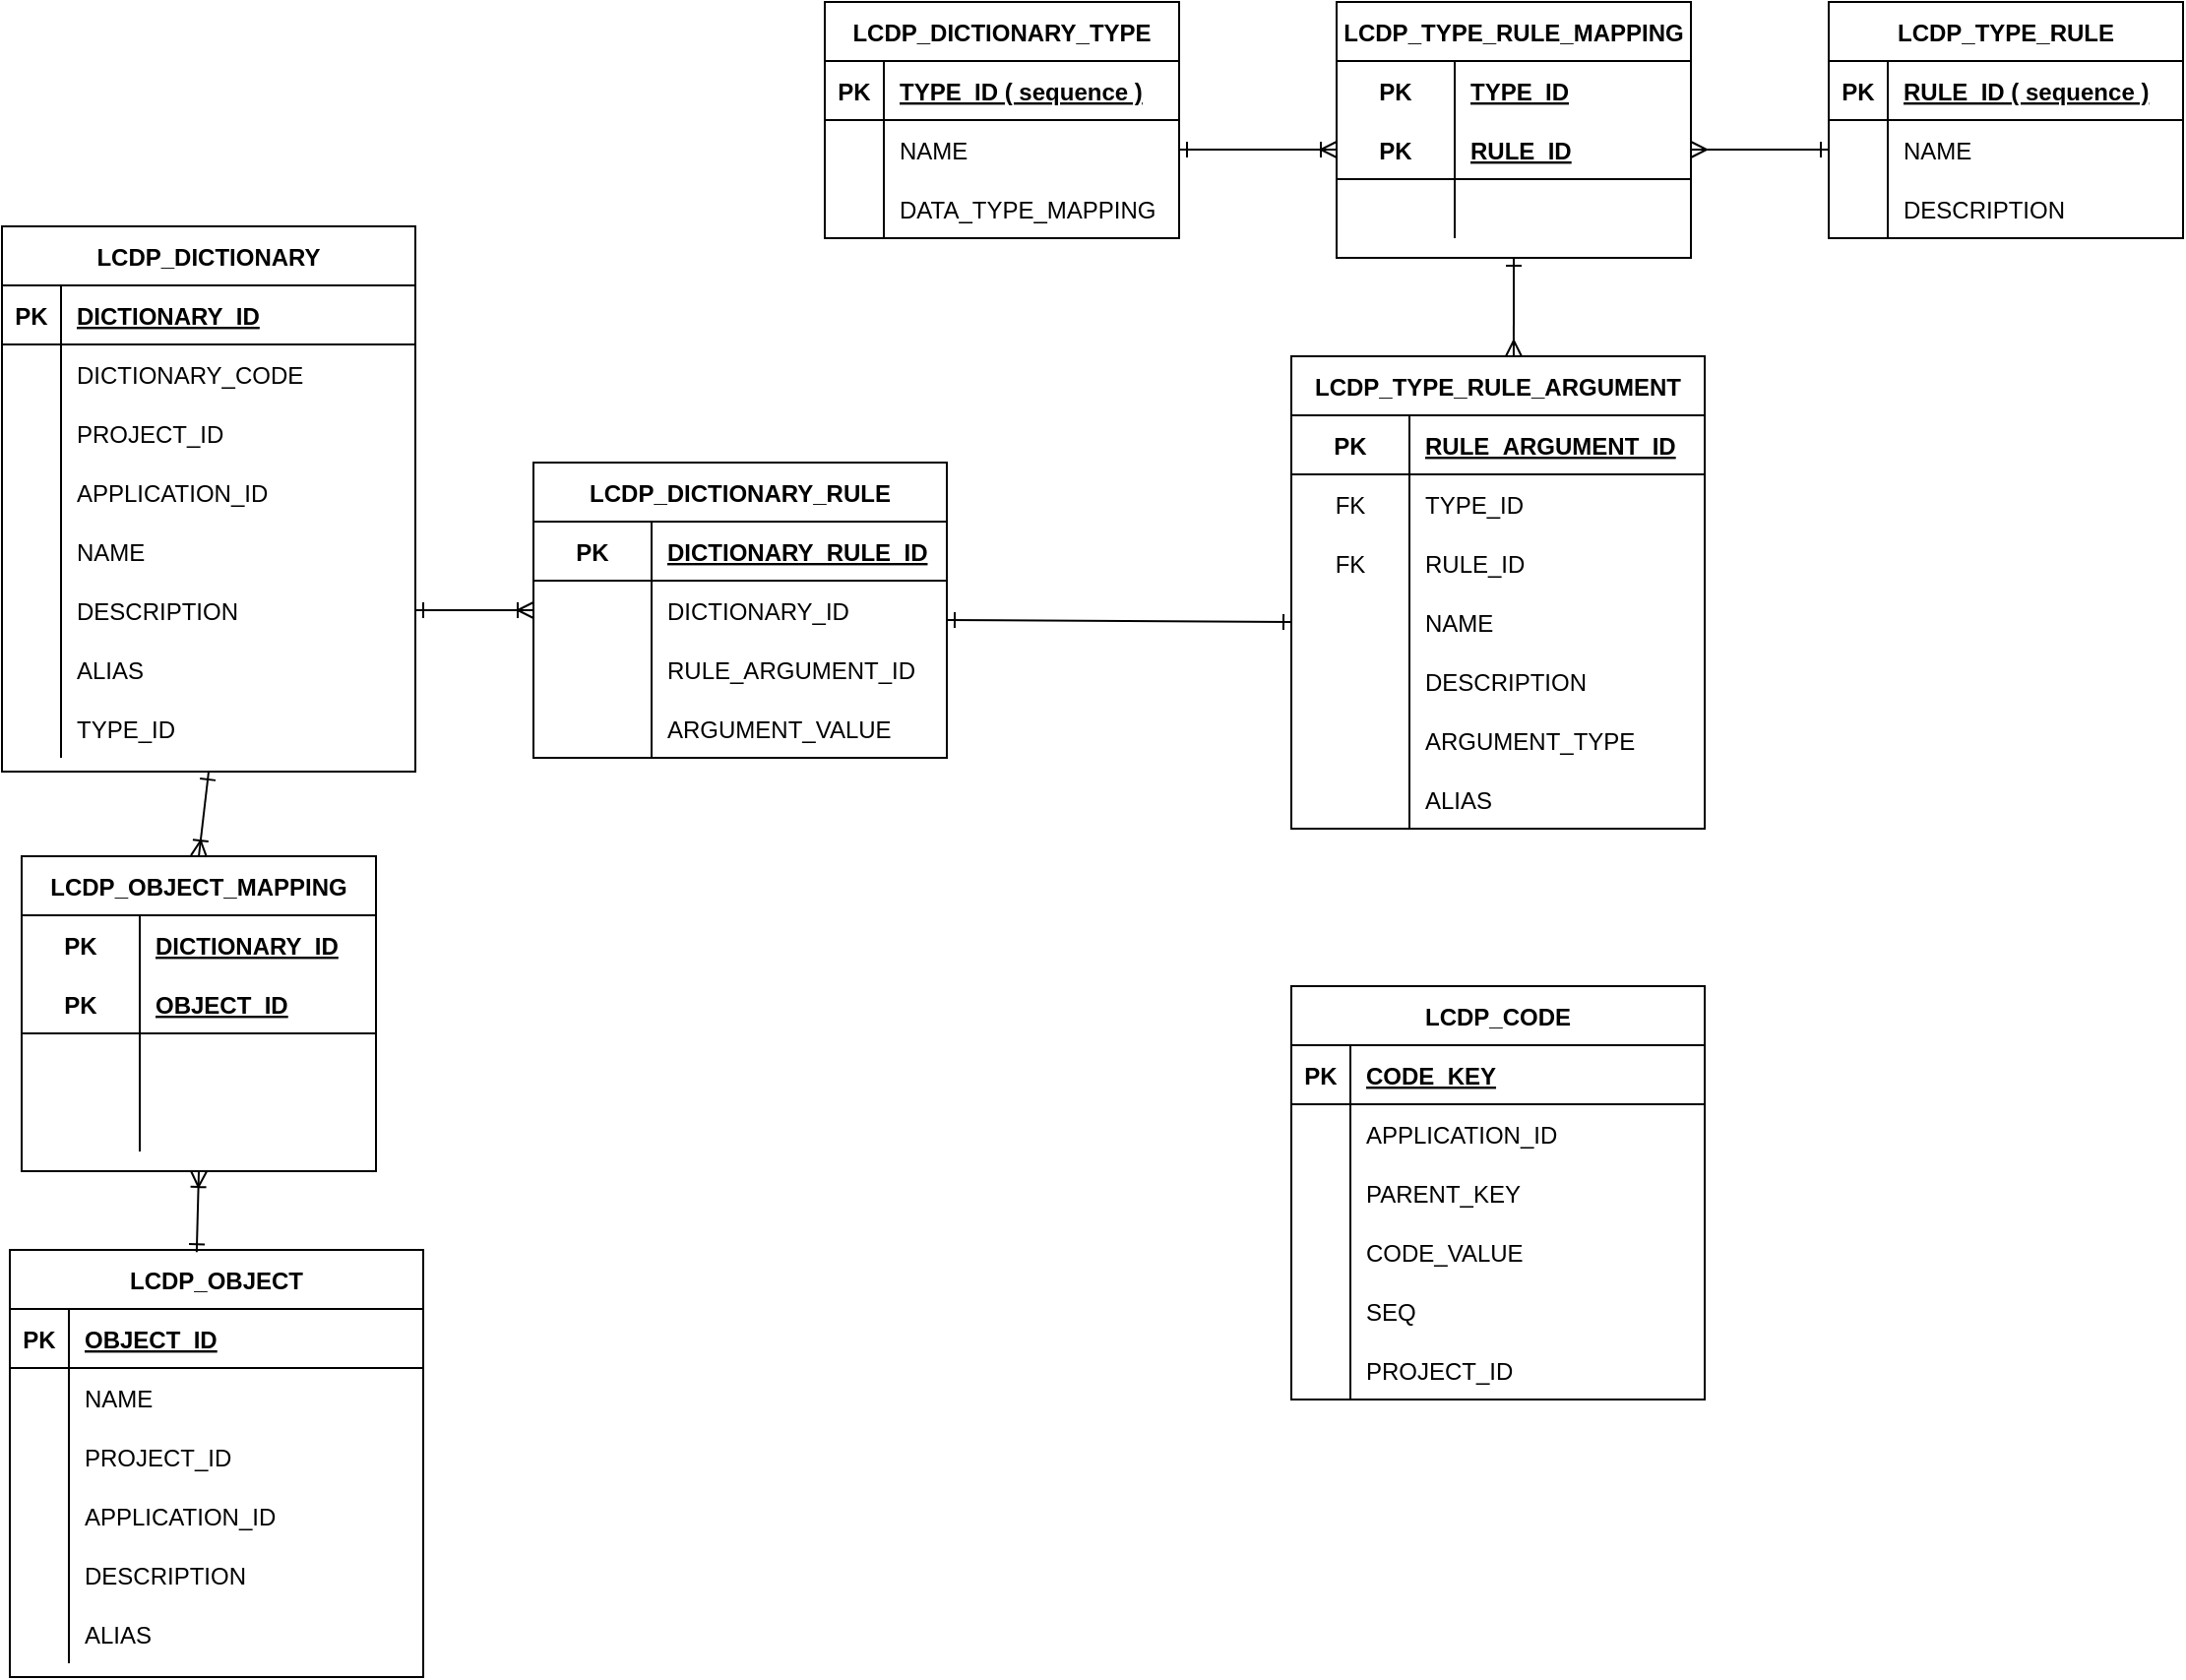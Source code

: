 <mxfile version="14.9.7" type="github"><diagram id="h5ALw1hFvXKzZzPwwueA" name="Page-1"><mxGraphModel dx="2089" dy="964" grid="1" gridSize="10" guides="1" tooltips="1" connect="1" arrows="1" fold="1" page="1" pageScale="1" pageWidth="2339" pageHeight="3300" math="0" shadow="0"><root><mxCell id="0"/><mxCell id="1" parent="0"/><mxCell id="rzHLiQOxdyGEihA7K8k0-1" value="LCDP_DICTIONARY" style="shape=table;startSize=30;container=1;collapsible=1;childLayout=tableLayout;fixedRows=1;rowLines=0;fontStyle=1;align=center;resizeLast=1;" vertex="1" parent="1"><mxGeometry x="110" y="210" width="210" height="277" as="geometry"/></mxCell><mxCell id="rzHLiQOxdyGEihA7K8k0-2" value="" style="shape=partialRectangle;collapsible=0;dropTarget=0;pointerEvents=0;fillColor=none;points=[[0,0.5],[1,0.5]];portConstraint=eastwest;top=0;left=0;right=0;bottom=1;" vertex="1" parent="rzHLiQOxdyGEihA7K8k0-1"><mxGeometry y="30" width="210" height="30" as="geometry"/></mxCell><mxCell id="rzHLiQOxdyGEihA7K8k0-3" value="PK" style="shape=partialRectangle;overflow=hidden;connectable=0;fillColor=none;top=0;left=0;bottom=0;right=0;fontStyle=1;" vertex="1" parent="rzHLiQOxdyGEihA7K8k0-2"><mxGeometry width="30" height="30" as="geometry"/></mxCell><mxCell id="rzHLiQOxdyGEihA7K8k0-4" value="DICTIONARY_ID" style="shape=partialRectangle;overflow=hidden;connectable=0;fillColor=none;top=0;left=0;bottom=0;right=0;align=left;spacingLeft=6;fontStyle=5;" vertex="1" parent="rzHLiQOxdyGEihA7K8k0-2"><mxGeometry x="30" width="180" height="30" as="geometry"/></mxCell><mxCell id="rzHLiQOxdyGEihA7K8k0-5" value="" style="shape=partialRectangle;collapsible=0;dropTarget=0;pointerEvents=0;fillColor=none;points=[[0,0.5],[1,0.5]];portConstraint=eastwest;top=0;left=0;right=0;bottom=0;" vertex="1" parent="rzHLiQOxdyGEihA7K8k0-1"><mxGeometry y="60" width="210" height="30" as="geometry"/></mxCell><mxCell id="rzHLiQOxdyGEihA7K8k0-6" value="" style="shape=partialRectangle;overflow=hidden;connectable=0;fillColor=none;top=0;left=0;bottom=0;right=0;" vertex="1" parent="rzHLiQOxdyGEihA7K8k0-5"><mxGeometry width="30" height="30" as="geometry"/></mxCell><mxCell id="rzHLiQOxdyGEihA7K8k0-7" value="DICTIONARY_CODE" style="shape=partialRectangle;overflow=hidden;connectable=0;fillColor=none;top=0;left=0;bottom=0;right=0;align=left;spacingLeft=6;" vertex="1" parent="rzHLiQOxdyGEihA7K8k0-5"><mxGeometry x="30" width="180" height="30" as="geometry"/></mxCell><mxCell id="rzHLiQOxdyGEihA7K8k0-8" value="" style="shape=partialRectangle;collapsible=0;dropTarget=0;pointerEvents=0;fillColor=none;points=[[0,0.5],[1,0.5]];portConstraint=eastwest;top=0;left=0;right=0;bottom=0;" vertex="1" parent="rzHLiQOxdyGEihA7K8k0-1"><mxGeometry y="90" width="210" height="30" as="geometry"/></mxCell><mxCell id="rzHLiQOxdyGEihA7K8k0-9" value="" style="shape=partialRectangle;overflow=hidden;connectable=0;fillColor=none;top=0;left=0;bottom=0;right=0;" vertex="1" parent="rzHLiQOxdyGEihA7K8k0-8"><mxGeometry width="30" height="30" as="geometry"/></mxCell><mxCell id="rzHLiQOxdyGEihA7K8k0-10" value="PROJECT_ID" style="shape=partialRectangle;overflow=hidden;connectable=0;fillColor=none;top=0;left=0;bottom=0;right=0;align=left;spacingLeft=6;" vertex="1" parent="rzHLiQOxdyGEihA7K8k0-8"><mxGeometry x="30" width="180" height="30" as="geometry"/></mxCell><mxCell id="rzHLiQOxdyGEihA7K8k0-11" value="" style="shape=partialRectangle;collapsible=0;dropTarget=0;pointerEvents=0;fillColor=none;points=[[0,0.5],[1,0.5]];portConstraint=eastwest;top=0;left=0;right=0;bottom=0;" vertex="1" parent="rzHLiQOxdyGEihA7K8k0-1"><mxGeometry y="120" width="210" height="30" as="geometry"/></mxCell><mxCell id="rzHLiQOxdyGEihA7K8k0-12" value="" style="shape=partialRectangle;overflow=hidden;connectable=0;fillColor=none;top=0;left=0;bottom=0;right=0;" vertex="1" parent="rzHLiQOxdyGEihA7K8k0-11"><mxGeometry width="30" height="30" as="geometry"/></mxCell><mxCell id="rzHLiQOxdyGEihA7K8k0-13" value="APPLICATION_ID" style="shape=partialRectangle;overflow=hidden;connectable=0;fillColor=none;top=0;left=0;bottom=0;right=0;align=left;spacingLeft=6;" vertex="1" parent="rzHLiQOxdyGEihA7K8k0-11"><mxGeometry x="30" width="180" height="30" as="geometry"/></mxCell><mxCell id="rzHLiQOxdyGEihA7K8k0-14" value="" style="shape=partialRectangle;collapsible=0;dropTarget=0;pointerEvents=0;fillColor=none;points=[[0,0.5],[1,0.5]];portConstraint=eastwest;top=0;left=0;right=0;bottom=0;" vertex="1" parent="rzHLiQOxdyGEihA7K8k0-1"><mxGeometry y="150" width="210" height="30" as="geometry"/></mxCell><mxCell id="rzHLiQOxdyGEihA7K8k0-15" value="" style="shape=partialRectangle;overflow=hidden;connectable=0;fillColor=none;top=0;left=0;bottom=0;right=0;" vertex="1" parent="rzHLiQOxdyGEihA7K8k0-14"><mxGeometry width="30" height="30" as="geometry"/></mxCell><mxCell id="rzHLiQOxdyGEihA7K8k0-16" value="NAME" style="shape=partialRectangle;overflow=hidden;connectable=0;fillColor=none;top=0;left=0;bottom=0;right=0;align=left;spacingLeft=6;" vertex="1" parent="rzHLiQOxdyGEihA7K8k0-14"><mxGeometry x="30" width="180" height="30" as="geometry"/></mxCell><mxCell id="rzHLiQOxdyGEihA7K8k0-17" value="" style="shape=partialRectangle;collapsible=0;dropTarget=0;pointerEvents=0;fillColor=none;points=[[0,0.5],[1,0.5]];portConstraint=eastwest;top=0;left=0;right=0;bottom=0;" vertex="1" parent="rzHLiQOxdyGEihA7K8k0-1"><mxGeometry y="180" width="210" height="30" as="geometry"/></mxCell><mxCell id="rzHLiQOxdyGEihA7K8k0-18" value="" style="shape=partialRectangle;overflow=hidden;connectable=0;fillColor=none;top=0;left=0;bottom=0;right=0;" vertex="1" parent="rzHLiQOxdyGEihA7K8k0-17"><mxGeometry width="30" height="30" as="geometry"/></mxCell><mxCell id="rzHLiQOxdyGEihA7K8k0-19" value="DESCRIPTION" style="shape=partialRectangle;overflow=hidden;connectable=0;fillColor=none;top=0;left=0;bottom=0;right=0;align=left;spacingLeft=6;" vertex="1" parent="rzHLiQOxdyGEihA7K8k0-17"><mxGeometry x="30" width="180" height="30" as="geometry"/></mxCell><mxCell id="rzHLiQOxdyGEihA7K8k0-20" value="" style="shape=partialRectangle;collapsible=0;dropTarget=0;pointerEvents=0;fillColor=none;points=[[0,0.5],[1,0.5]];portConstraint=eastwest;top=0;left=0;right=0;bottom=0;" vertex="1" parent="rzHLiQOxdyGEihA7K8k0-1"><mxGeometry y="210" width="210" height="30" as="geometry"/></mxCell><mxCell id="rzHLiQOxdyGEihA7K8k0-21" value="" style="shape=partialRectangle;overflow=hidden;connectable=0;fillColor=none;top=0;left=0;bottom=0;right=0;" vertex="1" parent="rzHLiQOxdyGEihA7K8k0-20"><mxGeometry width="30" height="30" as="geometry"/></mxCell><mxCell id="rzHLiQOxdyGEihA7K8k0-22" value="ALIAS" style="shape=partialRectangle;overflow=hidden;connectable=0;fillColor=none;top=0;left=0;bottom=0;right=0;align=left;spacingLeft=6;" vertex="1" parent="rzHLiQOxdyGEihA7K8k0-20"><mxGeometry x="30" width="180" height="30" as="geometry"/></mxCell><mxCell id="rzHLiQOxdyGEihA7K8k0-23" value="" style="shape=partialRectangle;collapsible=0;dropTarget=0;pointerEvents=0;fillColor=none;points=[[0,0.5],[1,0.5]];portConstraint=eastwest;top=0;left=0;right=0;bottom=0;" vertex="1" parent="rzHLiQOxdyGEihA7K8k0-1"><mxGeometry y="240" width="210" height="30" as="geometry"/></mxCell><mxCell id="rzHLiQOxdyGEihA7K8k0-24" value="" style="shape=partialRectangle;overflow=hidden;connectable=0;fillColor=none;top=0;left=0;bottom=0;right=0;" vertex="1" parent="rzHLiQOxdyGEihA7K8k0-23"><mxGeometry width="30" height="30" as="geometry"/></mxCell><mxCell id="rzHLiQOxdyGEihA7K8k0-25" value="TYPE_ID" style="shape=partialRectangle;overflow=hidden;connectable=0;fillColor=none;top=0;left=0;bottom=0;right=0;align=left;spacingLeft=6;" vertex="1" parent="rzHLiQOxdyGEihA7K8k0-23"><mxGeometry x="30" width="180" height="30" as="geometry"/></mxCell><mxCell id="rzHLiQOxdyGEihA7K8k0-26" value="LCDP_DICTIONARY_TYPE" style="shape=table;startSize=30;container=1;collapsible=1;childLayout=tableLayout;fixedRows=1;rowLines=0;fontStyle=1;align=center;resizeLast=1;" vertex="1" parent="1"><mxGeometry x="528" y="96" width="180" height="120" as="geometry"/></mxCell><mxCell id="rzHLiQOxdyGEihA7K8k0-27" value="" style="shape=partialRectangle;collapsible=0;dropTarget=0;pointerEvents=0;fillColor=none;top=0;left=0;bottom=1;right=0;points=[[0,0.5],[1,0.5]];portConstraint=eastwest;" vertex="1" parent="rzHLiQOxdyGEihA7K8k0-26"><mxGeometry y="30" width="180" height="30" as="geometry"/></mxCell><mxCell id="rzHLiQOxdyGEihA7K8k0-28" value="PK" style="shape=partialRectangle;connectable=0;fillColor=none;top=0;left=0;bottom=0;right=0;fontStyle=1;overflow=hidden;" vertex="1" parent="rzHLiQOxdyGEihA7K8k0-27"><mxGeometry width="30" height="30" as="geometry"/></mxCell><mxCell id="rzHLiQOxdyGEihA7K8k0-29" value="TYPE_ID ( sequence )" style="shape=partialRectangle;connectable=0;fillColor=none;top=0;left=0;bottom=0;right=0;align=left;spacingLeft=6;fontStyle=5;overflow=hidden;" vertex="1" parent="rzHLiQOxdyGEihA7K8k0-27"><mxGeometry x="30" width="150" height="30" as="geometry"/></mxCell><mxCell id="rzHLiQOxdyGEihA7K8k0-30" value="" style="shape=partialRectangle;collapsible=0;dropTarget=0;pointerEvents=0;fillColor=none;top=0;left=0;bottom=0;right=0;points=[[0,0.5],[1,0.5]];portConstraint=eastwest;" vertex="1" parent="rzHLiQOxdyGEihA7K8k0-26"><mxGeometry y="60" width="180" height="30" as="geometry"/></mxCell><mxCell id="rzHLiQOxdyGEihA7K8k0-31" value="" style="shape=partialRectangle;connectable=0;fillColor=none;top=0;left=0;bottom=0;right=0;editable=1;overflow=hidden;" vertex="1" parent="rzHLiQOxdyGEihA7K8k0-30"><mxGeometry width="30" height="30" as="geometry"/></mxCell><mxCell id="rzHLiQOxdyGEihA7K8k0-32" value="NAME" style="shape=partialRectangle;connectable=0;fillColor=none;top=0;left=0;bottom=0;right=0;align=left;spacingLeft=6;overflow=hidden;" vertex="1" parent="rzHLiQOxdyGEihA7K8k0-30"><mxGeometry x="30" width="150" height="30" as="geometry"/></mxCell><mxCell id="rzHLiQOxdyGEihA7K8k0-33" value="" style="shape=partialRectangle;collapsible=0;dropTarget=0;pointerEvents=0;fillColor=none;top=0;left=0;bottom=0;right=0;points=[[0,0.5],[1,0.5]];portConstraint=eastwest;" vertex="1" parent="rzHLiQOxdyGEihA7K8k0-26"><mxGeometry y="90" width="180" height="30" as="geometry"/></mxCell><mxCell id="rzHLiQOxdyGEihA7K8k0-34" value="" style="shape=partialRectangle;connectable=0;fillColor=none;top=0;left=0;bottom=0;right=0;editable=1;overflow=hidden;" vertex="1" parent="rzHLiQOxdyGEihA7K8k0-33"><mxGeometry width="30" height="30" as="geometry"/></mxCell><mxCell id="rzHLiQOxdyGEihA7K8k0-35" value="DATA_TYPE_MAPPING" style="shape=partialRectangle;connectable=0;fillColor=none;top=0;left=0;bottom=0;right=0;align=left;spacingLeft=6;overflow=hidden;" vertex="1" parent="rzHLiQOxdyGEihA7K8k0-33"><mxGeometry x="30" width="150" height="30" as="geometry"/></mxCell><mxCell id="rzHLiQOxdyGEihA7K8k0-36" value="LCDP_TYPE_RULE" style="shape=table;startSize=30;container=1;collapsible=1;childLayout=tableLayout;fixedRows=1;rowLines=0;fontStyle=1;align=center;resizeLast=1;" vertex="1" parent="1"><mxGeometry x="1038" y="96" width="180" height="120" as="geometry"/></mxCell><mxCell id="rzHLiQOxdyGEihA7K8k0-37" value="" style="shape=partialRectangle;collapsible=0;dropTarget=0;pointerEvents=0;fillColor=none;top=0;left=0;bottom=1;right=0;points=[[0,0.5],[1,0.5]];portConstraint=eastwest;" vertex="1" parent="rzHLiQOxdyGEihA7K8k0-36"><mxGeometry y="30" width="180" height="30" as="geometry"/></mxCell><mxCell id="rzHLiQOxdyGEihA7K8k0-38" value="PK" style="shape=partialRectangle;connectable=0;fillColor=none;top=0;left=0;bottom=0;right=0;fontStyle=1;overflow=hidden;" vertex="1" parent="rzHLiQOxdyGEihA7K8k0-37"><mxGeometry width="30" height="30" as="geometry"/></mxCell><mxCell id="rzHLiQOxdyGEihA7K8k0-39" value="RULE_ID ( sequence )" style="shape=partialRectangle;connectable=0;fillColor=none;top=0;left=0;bottom=0;right=0;align=left;spacingLeft=6;fontStyle=5;overflow=hidden;" vertex="1" parent="rzHLiQOxdyGEihA7K8k0-37"><mxGeometry x="30" width="150" height="30" as="geometry"/></mxCell><mxCell id="rzHLiQOxdyGEihA7K8k0-40" value="" style="shape=partialRectangle;collapsible=0;dropTarget=0;pointerEvents=0;fillColor=none;top=0;left=0;bottom=0;right=0;points=[[0,0.5],[1,0.5]];portConstraint=eastwest;" vertex="1" parent="rzHLiQOxdyGEihA7K8k0-36"><mxGeometry y="60" width="180" height="30" as="geometry"/></mxCell><mxCell id="rzHLiQOxdyGEihA7K8k0-41" value="" style="shape=partialRectangle;connectable=0;fillColor=none;top=0;left=0;bottom=0;right=0;editable=1;overflow=hidden;" vertex="1" parent="rzHLiQOxdyGEihA7K8k0-40"><mxGeometry width="30" height="30" as="geometry"/></mxCell><mxCell id="rzHLiQOxdyGEihA7K8k0-42" value="NAME" style="shape=partialRectangle;connectable=0;fillColor=none;top=0;left=0;bottom=0;right=0;align=left;spacingLeft=6;overflow=hidden;" vertex="1" parent="rzHLiQOxdyGEihA7K8k0-40"><mxGeometry x="30" width="150" height="30" as="geometry"/></mxCell><mxCell id="rzHLiQOxdyGEihA7K8k0-43" value="" style="shape=partialRectangle;collapsible=0;dropTarget=0;pointerEvents=0;fillColor=none;top=0;left=0;bottom=0;right=0;points=[[0,0.5],[1,0.5]];portConstraint=eastwest;" vertex="1" parent="rzHLiQOxdyGEihA7K8k0-36"><mxGeometry y="90" width="180" height="30" as="geometry"/></mxCell><mxCell id="rzHLiQOxdyGEihA7K8k0-44" value="" style="shape=partialRectangle;connectable=0;fillColor=none;top=0;left=0;bottom=0;right=0;editable=1;overflow=hidden;" vertex="1" parent="rzHLiQOxdyGEihA7K8k0-43"><mxGeometry width="30" height="30" as="geometry"/></mxCell><mxCell id="rzHLiQOxdyGEihA7K8k0-45" value="DESCRIPTION" style="shape=partialRectangle;connectable=0;fillColor=none;top=0;left=0;bottom=0;right=0;align=left;spacingLeft=6;overflow=hidden;" vertex="1" parent="rzHLiQOxdyGEihA7K8k0-43"><mxGeometry x="30" width="150" height="30" as="geometry"/></mxCell><mxCell id="rzHLiQOxdyGEihA7K8k0-46" value="LCDP_TYPE_RULE_MAPPING" style="shape=table;startSize=30;container=1;collapsible=1;childLayout=tableLayout;fixedRows=1;rowLines=0;fontStyle=1;align=center;resizeLast=1;" vertex="1" parent="1"><mxGeometry x="788" y="96" width="180" height="130" as="geometry"/></mxCell><mxCell id="rzHLiQOxdyGEihA7K8k0-47" value="" style="shape=partialRectangle;collapsible=0;dropTarget=0;pointerEvents=0;fillColor=none;top=0;left=0;bottom=0;right=0;points=[[0,0.5],[1,0.5]];portConstraint=eastwest;" vertex="1" parent="rzHLiQOxdyGEihA7K8k0-46"><mxGeometry y="30" width="180" height="30" as="geometry"/></mxCell><mxCell id="rzHLiQOxdyGEihA7K8k0-48" value="PK" style="shape=partialRectangle;connectable=0;fillColor=none;top=0;left=0;bottom=0;right=0;fontStyle=1;overflow=hidden;" vertex="1" parent="rzHLiQOxdyGEihA7K8k0-47"><mxGeometry width="60" height="30" as="geometry"/></mxCell><mxCell id="rzHLiQOxdyGEihA7K8k0-49" value="TYPE_ID" style="shape=partialRectangle;connectable=0;fillColor=none;top=0;left=0;bottom=0;right=0;align=left;spacingLeft=6;fontStyle=5;overflow=hidden;" vertex="1" parent="rzHLiQOxdyGEihA7K8k0-47"><mxGeometry x="60" width="120" height="30" as="geometry"/></mxCell><mxCell id="rzHLiQOxdyGEihA7K8k0-50" value="" style="shape=partialRectangle;collapsible=0;dropTarget=0;pointerEvents=0;fillColor=none;top=0;left=0;bottom=1;right=0;points=[[0,0.5],[1,0.5]];portConstraint=eastwest;" vertex="1" parent="rzHLiQOxdyGEihA7K8k0-46"><mxGeometry y="60" width="180" height="30" as="geometry"/></mxCell><mxCell id="rzHLiQOxdyGEihA7K8k0-51" value="PK" style="shape=partialRectangle;connectable=0;fillColor=none;top=0;left=0;bottom=0;right=0;fontStyle=1;overflow=hidden;" vertex="1" parent="rzHLiQOxdyGEihA7K8k0-50"><mxGeometry width="60" height="30" as="geometry"/></mxCell><mxCell id="rzHLiQOxdyGEihA7K8k0-52" value="RULE_ID" style="shape=partialRectangle;connectable=0;fillColor=none;top=0;left=0;bottom=0;right=0;align=left;spacingLeft=6;fontStyle=5;overflow=hidden;" vertex="1" parent="rzHLiQOxdyGEihA7K8k0-50"><mxGeometry x="60" width="120" height="30" as="geometry"/></mxCell><mxCell id="rzHLiQOxdyGEihA7K8k0-53" value="" style="shape=partialRectangle;collapsible=0;dropTarget=0;pointerEvents=0;fillColor=none;top=0;left=0;bottom=0;right=0;points=[[0,0.5],[1,0.5]];portConstraint=eastwest;" vertex="1" parent="rzHLiQOxdyGEihA7K8k0-46"><mxGeometry y="90" width="180" height="30" as="geometry"/></mxCell><mxCell id="rzHLiQOxdyGEihA7K8k0-54" value="" style="shape=partialRectangle;connectable=0;fillColor=none;top=0;left=0;bottom=0;right=0;editable=1;overflow=hidden;" vertex="1" parent="rzHLiQOxdyGEihA7K8k0-53"><mxGeometry width="60" height="30" as="geometry"/></mxCell><mxCell id="rzHLiQOxdyGEihA7K8k0-55" value="" style="shape=partialRectangle;connectable=0;fillColor=none;top=0;left=0;bottom=0;right=0;align=left;spacingLeft=6;overflow=hidden;" vertex="1" parent="rzHLiQOxdyGEihA7K8k0-53"><mxGeometry x="60" width="120" height="30" as="geometry"/></mxCell><mxCell id="rzHLiQOxdyGEihA7K8k0-56" value="" style="endArrow=ERoneToMany;startArrow=ERone;endFill=0;startFill=0;exitX=1;exitY=0.5;exitDx=0;exitDy=0;entryX=0;entryY=0.5;entryDx=0;entryDy=0;" edge="1" parent="1" source="rzHLiQOxdyGEihA7K8k0-30" target="rzHLiQOxdyGEihA7K8k0-50"><mxGeometry width="100" height="100" relative="1" as="geometry"><mxPoint x="303" y="646" as="sourcePoint"/><mxPoint x="363" y="516" as="targetPoint"/></mxGeometry></mxCell><mxCell id="rzHLiQOxdyGEihA7K8k0-57" value="" style="endArrow=ERmany;startArrow=ERone;endFill=0;startFill=0;exitX=0;exitY=0.5;exitDx=0;exitDy=0;entryX=1;entryY=0.5;entryDx=0;entryDy=0;" edge="1" parent="1" source="rzHLiQOxdyGEihA7K8k0-40" target="rzHLiQOxdyGEihA7K8k0-50"><mxGeometry width="100" height="100" relative="1" as="geometry"><mxPoint x="723" y="363" as="sourcePoint"/><mxPoint x="863" y="306" as="targetPoint"/></mxGeometry></mxCell><mxCell id="rzHLiQOxdyGEihA7K8k0-58" value="LCDP_CODE" style="shape=table;startSize=30;container=1;collapsible=1;childLayout=tableLayout;fixedRows=1;rowLines=0;fontStyle=1;align=center;resizeLast=1;" vertex="1" parent="1"><mxGeometry x="765" y="596" width="210" height="210" as="geometry"/></mxCell><mxCell id="rzHLiQOxdyGEihA7K8k0-59" value="" style="shape=partialRectangle;collapsible=0;dropTarget=0;pointerEvents=0;fillColor=none;points=[[0,0.5],[1,0.5]];portConstraint=eastwest;top=0;left=0;right=0;bottom=1;" vertex="1" parent="rzHLiQOxdyGEihA7K8k0-58"><mxGeometry y="30" width="210" height="30" as="geometry"/></mxCell><mxCell id="rzHLiQOxdyGEihA7K8k0-60" value="PK" style="shape=partialRectangle;overflow=hidden;connectable=0;fillColor=none;top=0;left=0;bottom=0;right=0;fontStyle=1;" vertex="1" parent="rzHLiQOxdyGEihA7K8k0-59"><mxGeometry width="30" height="30" as="geometry"/></mxCell><mxCell id="rzHLiQOxdyGEihA7K8k0-61" value="CODE_KEY" style="shape=partialRectangle;overflow=hidden;connectable=0;fillColor=none;top=0;left=0;bottom=0;right=0;align=left;spacingLeft=6;fontStyle=5;" vertex="1" parent="rzHLiQOxdyGEihA7K8k0-59"><mxGeometry x="30" width="180" height="30" as="geometry"/></mxCell><mxCell id="rzHLiQOxdyGEihA7K8k0-62" value="" style="shape=partialRectangle;collapsible=0;dropTarget=0;pointerEvents=0;fillColor=none;points=[[0,0.5],[1,0.5]];portConstraint=eastwest;top=0;left=0;right=0;bottom=0;" vertex="1" parent="rzHLiQOxdyGEihA7K8k0-58"><mxGeometry y="60" width="210" height="30" as="geometry"/></mxCell><mxCell id="rzHLiQOxdyGEihA7K8k0-63" value="" style="shape=partialRectangle;overflow=hidden;connectable=0;fillColor=none;top=0;left=0;bottom=0;right=0;" vertex="1" parent="rzHLiQOxdyGEihA7K8k0-62"><mxGeometry width="30" height="30" as="geometry"/></mxCell><mxCell id="rzHLiQOxdyGEihA7K8k0-64" value="APPLICATION_ID" style="shape=partialRectangle;overflow=hidden;connectable=0;fillColor=none;top=0;left=0;bottom=0;right=0;align=left;spacingLeft=6;" vertex="1" parent="rzHLiQOxdyGEihA7K8k0-62"><mxGeometry x="30" width="180" height="30" as="geometry"/></mxCell><mxCell id="rzHLiQOxdyGEihA7K8k0-65" value="" style="shape=partialRectangle;collapsible=0;dropTarget=0;pointerEvents=0;fillColor=none;points=[[0,0.5],[1,0.5]];portConstraint=eastwest;top=0;left=0;right=0;bottom=0;" vertex="1" parent="rzHLiQOxdyGEihA7K8k0-58"><mxGeometry y="90" width="210" height="30" as="geometry"/></mxCell><mxCell id="rzHLiQOxdyGEihA7K8k0-66" value="" style="shape=partialRectangle;overflow=hidden;connectable=0;fillColor=none;top=0;left=0;bottom=0;right=0;" vertex="1" parent="rzHLiQOxdyGEihA7K8k0-65"><mxGeometry width="30" height="30" as="geometry"/></mxCell><mxCell id="rzHLiQOxdyGEihA7K8k0-67" value="PARENT_KEY" style="shape=partialRectangle;overflow=hidden;connectable=0;fillColor=none;top=0;left=0;bottom=0;right=0;align=left;spacingLeft=6;" vertex="1" parent="rzHLiQOxdyGEihA7K8k0-65"><mxGeometry x="30" width="180" height="30" as="geometry"/></mxCell><mxCell id="rzHLiQOxdyGEihA7K8k0-68" value="" style="shape=partialRectangle;collapsible=0;dropTarget=0;pointerEvents=0;fillColor=none;points=[[0,0.5],[1,0.5]];portConstraint=eastwest;top=0;left=0;right=0;bottom=0;" vertex="1" parent="rzHLiQOxdyGEihA7K8k0-58"><mxGeometry y="120" width="210" height="30" as="geometry"/></mxCell><mxCell id="rzHLiQOxdyGEihA7K8k0-69" value="" style="shape=partialRectangle;overflow=hidden;connectable=0;fillColor=none;top=0;left=0;bottom=0;right=0;" vertex="1" parent="rzHLiQOxdyGEihA7K8k0-68"><mxGeometry width="30" height="30" as="geometry"/></mxCell><mxCell id="rzHLiQOxdyGEihA7K8k0-70" value="CODE_VALUE" style="shape=partialRectangle;overflow=hidden;connectable=0;fillColor=none;top=0;left=0;bottom=0;right=0;align=left;spacingLeft=6;" vertex="1" parent="rzHLiQOxdyGEihA7K8k0-68"><mxGeometry x="30" width="180" height="30" as="geometry"/></mxCell><mxCell id="rzHLiQOxdyGEihA7K8k0-71" value="" style="shape=partialRectangle;collapsible=0;dropTarget=0;pointerEvents=0;fillColor=none;points=[[0,0.5],[1,0.5]];portConstraint=eastwest;top=0;left=0;right=0;bottom=0;" vertex="1" parent="rzHLiQOxdyGEihA7K8k0-58"><mxGeometry y="150" width="210" height="30" as="geometry"/></mxCell><mxCell id="rzHLiQOxdyGEihA7K8k0-72" value="" style="shape=partialRectangle;overflow=hidden;connectable=0;fillColor=none;top=0;left=0;bottom=0;right=0;" vertex="1" parent="rzHLiQOxdyGEihA7K8k0-71"><mxGeometry width="30" height="30" as="geometry"/></mxCell><mxCell id="rzHLiQOxdyGEihA7K8k0-73" value="SEQ" style="shape=partialRectangle;overflow=hidden;connectable=0;fillColor=none;top=0;left=0;bottom=0;right=0;align=left;spacingLeft=6;" vertex="1" parent="rzHLiQOxdyGEihA7K8k0-71"><mxGeometry x="30" width="180" height="30" as="geometry"/></mxCell><mxCell id="rzHLiQOxdyGEihA7K8k0-74" value="" style="shape=partialRectangle;collapsible=0;dropTarget=0;pointerEvents=0;fillColor=none;points=[[0,0.5],[1,0.5]];portConstraint=eastwest;top=0;left=0;right=0;bottom=0;" vertex="1" parent="rzHLiQOxdyGEihA7K8k0-58"><mxGeometry y="180" width="210" height="30" as="geometry"/></mxCell><mxCell id="rzHLiQOxdyGEihA7K8k0-75" value="" style="shape=partialRectangle;overflow=hidden;connectable=0;fillColor=none;top=0;left=0;bottom=0;right=0;" vertex="1" parent="rzHLiQOxdyGEihA7K8k0-74"><mxGeometry width="30" height="30" as="geometry"/></mxCell><mxCell id="rzHLiQOxdyGEihA7K8k0-76" value="PROJECT_ID" style="shape=partialRectangle;overflow=hidden;connectable=0;fillColor=none;top=0;left=0;bottom=0;right=0;align=left;spacingLeft=6;" vertex="1" parent="rzHLiQOxdyGEihA7K8k0-74"><mxGeometry x="30" width="180" height="30" as="geometry"/></mxCell><mxCell id="rzHLiQOxdyGEihA7K8k0-77" value="LCDP_OBJECT" style="shape=table;startSize=30;container=1;collapsible=1;childLayout=tableLayout;fixedRows=1;rowLines=0;fontStyle=1;align=center;resizeLast=1;" vertex="1" parent="1"><mxGeometry x="114" y="730" width="210" height="217" as="geometry"/></mxCell><mxCell id="rzHLiQOxdyGEihA7K8k0-78" value="" style="shape=partialRectangle;collapsible=0;dropTarget=0;pointerEvents=0;fillColor=none;points=[[0,0.5],[1,0.5]];portConstraint=eastwest;top=0;left=0;right=0;bottom=1;" vertex="1" parent="rzHLiQOxdyGEihA7K8k0-77"><mxGeometry y="30" width="210" height="30" as="geometry"/></mxCell><mxCell id="rzHLiQOxdyGEihA7K8k0-79" value="PK" style="shape=partialRectangle;overflow=hidden;connectable=0;fillColor=none;top=0;left=0;bottom=0;right=0;fontStyle=1;" vertex="1" parent="rzHLiQOxdyGEihA7K8k0-78"><mxGeometry width="30" height="30" as="geometry"/></mxCell><mxCell id="rzHLiQOxdyGEihA7K8k0-80" value="OBJECT_ID" style="shape=partialRectangle;overflow=hidden;connectable=0;fillColor=none;top=0;left=0;bottom=0;right=0;align=left;spacingLeft=6;fontStyle=5;" vertex="1" parent="rzHLiQOxdyGEihA7K8k0-78"><mxGeometry x="30" width="180" height="30" as="geometry"/></mxCell><mxCell id="rzHLiQOxdyGEihA7K8k0-81" value="" style="shape=partialRectangle;collapsible=0;dropTarget=0;pointerEvents=0;fillColor=none;points=[[0,0.5],[1,0.5]];portConstraint=eastwest;top=0;left=0;right=0;bottom=0;" vertex="1" parent="rzHLiQOxdyGEihA7K8k0-77"><mxGeometry y="60" width="210" height="30" as="geometry"/></mxCell><mxCell id="rzHLiQOxdyGEihA7K8k0-82" value="" style="shape=partialRectangle;overflow=hidden;connectable=0;fillColor=none;top=0;left=0;bottom=0;right=0;" vertex="1" parent="rzHLiQOxdyGEihA7K8k0-81"><mxGeometry width="30" height="30" as="geometry"/></mxCell><mxCell id="rzHLiQOxdyGEihA7K8k0-83" value="NAME" style="shape=partialRectangle;overflow=hidden;connectable=0;fillColor=none;top=0;left=0;bottom=0;right=0;align=left;spacingLeft=6;" vertex="1" parent="rzHLiQOxdyGEihA7K8k0-81"><mxGeometry x="30" width="180" height="30" as="geometry"/></mxCell><mxCell id="rzHLiQOxdyGEihA7K8k0-84" value="" style="shape=partialRectangle;collapsible=0;dropTarget=0;pointerEvents=0;fillColor=none;points=[[0,0.5],[1,0.5]];portConstraint=eastwest;top=0;left=0;right=0;bottom=0;" vertex="1" parent="rzHLiQOxdyGEihA7K8k0-77"><mxGeometry y="90" width="210" height="30" as="geometry"/></mxCell><mxCell id="rzHLiQOxdyGEihA7K8k0-85" value="" style="shape=partialRectangle;overflow=hidden;connectable=0;fillColor=none;top=0;left=0;bottom=0;right=0;" vertex="1" parent="rzHLiQOxdyGEihA7K8k0-84"><mxGeometry width="30" height="30" as="geometry"/></mxCell><mxCell id="rzHLiQOxdyGEihA7K8k0-86" value="PROJECT_ID" style="shape=partialRectangle;overflow=hidden;connectable=0;fillColor=none;top=0;left=0;bottom=0;right=0;align=left;spacingLeft=6;" vertex="1" parent="rzHLiQOxdyGEihA7K8k0-84"><mxGeometry x="30" width="180" height="30" as="geometry"/></mxCell><mxCell id="rzHLiQOxdyGEihA7K8k0-87" value="" style="shape=partialRectangle;collapsible=0;dropTarget=0;pointerEvents=0;fillColor=none;points=[[0,0.5],[1,0.5]];portConstraint=eastwest;top=0;left=0;right=0;bottom=0;" vertex="1" parent="rzHLiQOxdyGEihA7K8k0-77"><mxGeometry y="120" width="210" height="30" as="geometry"/></mxCell><mxCell id="rzHLiQOxdyGEihA7K8k0-88" value="" style="shape=partialRectangle;overflow=hidden;connectable=0;fillColor=none;top=0;left=0;bottom=0;right=0;" vertex="1" parent="rzHLiQOxdyGEihA7K8k0-87"><mxGeometry width="30" height="30" as="geometry"/></mxCell><mxCell id="rzHLiQOxdyGEihA7K8k0-89" value="APPLICATION_ID" style="shape=partialRectangle;overflow=hidden;connectable=0;fillColor=none;top=0;left=0;bottom=0;right=0;align=left;spacingLeft=6;" vertex="1" parent="rzHLiQOxdyGEihA7K8k0-87"><mxGeometry x="30" width="180" height="30" as="geometry"/></mxCell><mxCell id="rzHLiQOxdyGEihA7K8k0-90" value="" style="shape=partialRectangle;collapsible=0;dropTarget=0;pointerEvents=0;fillColor=none;points=[[0,0.5],[1,0.5]];portConstraint=eastwest;top=0;left=0;right=0;bottom=0;" vertex="1" parent="rzHLiQOxdyGEihA7K8k0-77"><mxGeometry y="150" width="210" height="30" as="geometry"/></mxCell><mxCell id="rzHLiQOxdyGEihA7K8k0-91" value="" style="shape=partialRectangle;overflow=hidden;connectable=0;fillColor=none;top=0;left=0;bottom=0;right=0;" vertex="1" parent="rzHLiQOxdyGEihA7K8k0-90"><mxGeometry width="30" height="30" as="geometry"/></mxCell><mxCell id="rzHLiQOxdyGEihA7K8k0-92" value="DESCRIPTION" style="shape=partialRectangle;overflow=hidden;connectable=0;fillColor=none;top=0;left=0;bottom=0;right=0;align=left;spacingLeft=6;" vertex="1" parent="rzHLiQOxdyGEihA7K8k0-90"><mxGeometry x="30" width="180" height="30" as="geometry"/></mxCell><mxCell id="rzHLiQOxdyGEihA7K8k0-93" value="" style="shape=partialRectangle;collapsible=0;dropTarget=0;pointerEvents=0;fillColor=none;points=[[0,0.5],[1,0.5]];portConstraint=eastwest;top=0;left=0;right=0;bottom=0;" vertex="1" parent="rzHLiQOxdyGEihA7K8k0-77"><mxGeometry y="180" width="210" height="30" as="geometry"/></mxCell><mxCell id="rzHLiQOxdyGEihA7K8k0-94" value="" style="shape=partialRectangle;overflow=hidden;connectable=0;fillColor=none;top=0;left=0;bottom=0;right=0;" vertex="1" parent="rzHLiQOxdyGEihA7K8k0-93"><mxGeometry width="30" height="30" as="geometry"/></mxCell><mxCell id="rzHLiQOxdyGEihA7K8k0-95" value="ALIAS" style="shape=partialRectangle;overflow=hidden;connectable=0;fillColor=none;top=0;left=0;bottom=0;right=0;align=left;spacingLeft=6;" vertex="1" parent="rzHLiQOxdyGEihA7K8k0-93"><mxGeometry x="30" width="180" height="30" as="geometry"/></mxCell><mxCell id="rzHLiQOxdyGEihA7K8k0-96" value="LCDP_OBJECT_MAPPING" style="shape=table;startSize=30;container=1;collapsible=1;childLayout=tableLayout;fixedRows=1;rowLines=0;fontStyle=1;align=center;resizeLast=1;" vertex="1" parent="1"><mxGeometry x="120" y="530" width="180" height="160" as="geometry"/></mxCell><mxCell id="rzHLiQOxdyGEihA7K8k0-97" value="" style="shape=partialRectangle;collapsible=0;dropTarget=0;pointerEvents=0;fillColor=none;top=0;left=0;bottom=0;right=0;points=[[0,0.5],[1,0.5]];portConstraint=eastwest;" vertex="1" parent="rzHLiQOxdyGEihA7K8k0-96"><mxGeometry y="30" width="180" height="30" as="geometry"/></mxCell><mxCell id="rzHLiQOxdyGEihA7K8k0-98" value="PK" style="shape=partialRectangle;connectable=0;fillColor=none;top=0;left=0;bottom=0;right=0;fontStyle=1;overflow=hidden;" vertex="1" parent="rzHLiQOxdyGEihA7K8k0-97"><mxGeometry width="60" height="30" as="geometry"/></mxCell><mxCell id="rzHLiQOxdyGEihA7K8k0-99" value="DICTIONARY_ID" style="shape=partialRectangle;connectable=0;fillColor=none;top=0;left=0;bottom=0;right=0;align=left;spacingLeft=6;fontStyle=5;overflow=hidden;" vertex="1" parent="rzHLiQOxdyGEihA7K8k0-97"><mxGeometry x="60" width="120" height="30" as="geometry"/></mxCell><mxCell id="rzHLiQOxdyGEihA7K8k0-100" value="" style="shape=partialRectangle;collapsible=0;dropTarget=0;pointerEvents=0;fillColor=none;top=0;left=0;bottom=1;right=0;points=[[0,0.5],[1,0.5]];portConstraint=eastwest;" vertex="1" parent="rzHLiQOxdyGEihA7K8k0-96"><mxGeometry y="60" width="180" height="30" as="geometry"/></mxCell><mxCell id="rzHLiQOxdyGEihA7K8k0-101" value="PK" style="shape=partialRectangle;connectable=0;fillColor=none;top=0;left=0;bottom=0;right=0;fontStyle=1;overflow=hidden;" vertex="1" parent="rzHLiQOxdyGEihA7K8k0-100"><mxGeometry width="60" height="30" as="geometry"/></mxCell><mxCell id="rzHLiQOxdyGEihA7K8k0-102" value="OBJECT_ID" style="shape=partialRectangle;connectable=0;fillColor=none;top=0;left=0;bottom=0;right=0;align=left;spacingLeft=6;fontStyle=5;overflow=hidden;" vertex="1" parent="rzHLiQOxdyGEihA7K8k0-100"><mxGeometry x="60" width="120" height="30" as="geometry"/></mxCell><mxCell id="rzHLiQOxdyGEihA7K8k0-103" value="" style="shape=partialRectangle;collapsible=0;dropTarget=0;pointerEvents=0;fillColor=none;top=0;left=0;bottom=0;right=0;points=[[0,0.5],[1,0.5]];portConstraint=eastwest;" vertex="1" parent="rzHLiQOxdyGEihA7K8k0-96"><mxGeometry y="90" width="180" height="30" as="geometry"/></mxCell><mxCell id="rzHLiQOxdyGEihA7K8k0-104" value="" style="shape=partialRectangle;connectable=0;fillColor=none;top=0;left=0;bottom=0;right=0;editable=1;overflow=hidden;" vertex="1" parent="rzHLiQOxdyGEihA7K8k0-103"><mxGeometry width="60" height="30" as="geometry"/></mxCell><mxCell id="rzHLiQOxdyGEihA7K8k0-105" value="" style="shape=partialRectangle;connectable=0;fillColor=none;top=0;left=0;bottom=0;right=0;align=left;spacingLeft=6;overflow=hidden;" vertex="1" parent="rzHLiQOxdyGEihA7K8k0-103"><mxGeometry x="60" width="120" height="30" as="geometry"/></mxCell><mxCell id="rzHLiQOxdyGEihA7K8k0-106" value="" style="shape=partialRectangle;collapsible=0;dropTarget=0;pointerEvents=0;fillColor=none;top=0;left=0;bottom=0;right=0;points=[[0,0.5],[1,0.5]];portConstraint=eastwest;" vertex="1" parent="rzHLiQOxdyGEihA7K8k0-96"><mxGeometry y="120" width="180" height="30" as="geometry"/></mxCell><mxCell id="rzHLiQOxdyGEihA7K8k0-107" value="" style="shape=partialRectangle;connectable=0;fillColor=none;top=0;left=0;bottom=0;right=0;editable=1;overflow=hidden;" vertex="1" parent="rzHLiQOxdyGEihA7K8k0-106"><mxGeometry width="60" height="30" as="geometry"/></mxCell><mxCell id="rzHLiQOxdyGEihA7K8k0-108" value="" style="shape=partialRectangle;connectable=0;fillColor=none;top=0;left=0;bottom=0;right=0;align=left;spacingLeft=6;overflow=hidden;" vertex="1" parent="rzHLiQOxdyGEihA7K8k0-106"><mxGeometry x="60" width="120" height="30" as="geometry"/></mxCell><mxCell id="rzHLiQOxdyGEihA7K8k0-109" value="LCDP_TYPE_RULE_ARGUMENT" style="shape=table;startSize=30;container=1;collapsible=1;childLayout=tableLayout;fixedRows=1;rowLines=0;fontStyle=1;align=center;resizeLast=1;" vertex="1" parent="1"><mxGeometry x="765" y="276" width="210" height="240" as="geometry"/></mxCell><mxCell id="rzHLiQOxdyGEihA7K8k0-110" value="" style="shape=partialRectangle;collapsible=0;dropTarget=0;pointerEvents=0;fillColor=none;top=0;left=0;bottom=1;right=0;points=[[0,0.5],[1,0.5]];portConstraint=eastwest;" vertex="1" parent="rzHLiQOxdyGEihA7K8k0-109"><mxGeometry y="30" width="210" height="30" as="geometry"/></mxCell><mxCell id="rzHLiQOxdyGEihA7K8k0-111" value="PK" style="shape=partialRectangle;connectable=0;fillColor=none;top=0;left=0;bottom=0;right=0;fontStyle=1;overflow=hidden;" vertex="1" parent="rzHLiQOxdyGEihA7K8k0-110"><mxGeometry width="60" height="30" as="geometry"/></mxCell><mxCell id="rzHLiQOxdyGEihA7K8k0-112" value="RULE_ARGUMENT_ID" style="shape=partialRectangle;connectable=0;fillColor=none;top=0;left=0;bottom=0;right=0;align=left;spacingLeft=6;fontStyle=5;overflow=hidden;" vertex="1" parent="rzHLiQOxdyGEihA7K8k0-110"><mxGeometry x="60" width="150" height="30" as="geometry"/></mxCell><mxCell id="rzHLiQOxdyGEihA7K8k0-113" value="" style="shape=partialRectangle;collapsible=0;dropTarget=0;pointerEvents=0;fillColor=none;top=0;left=0;bottom=0;right=0;points=[[0,0.5],[1,0.5]];portConstraint=eastwest;" vertex="1" parent="rzHLiQOxdyGEihA7K8k0-109"><mxGeometry y="60" width="210" height="30" as="geometry"/></mxCell><mxCell id="rzHLiQOxdyGEihA7K8k0-114" value="FK" style="shape=partialRectangle;connectable=0;fillColor=none;top=0;left=0;bottom=0;right=0;editable=1;overflow=hidden;" vertex="1" parent="rzHLiQOxdyGEihA7K8k0-113"><mxGeometry width="60" height="30" as="geometry"/></mxCell><mxCell id="rzHLiQOxdyGEihA7K8k0-115" value="TYPE_ID" style="shape=partialRectangle;connectable=0;fillColor=none;top=0;left=0;bottom=0;right=0;align=left;spacingLeft=6;overflow=hidden;fontSize=12;verticalAlign=middle;" vertex="1" parent="rzHLiQOxdyGEihA7K8k0-113"><mxGeometry x="60" width="150" height="30" as="geometry"/></mxCell><mxCell id="rzHLiQOxdyGEihA7K8k0-116" value="" style="shape=partialRectangle;collapsible=0;dropTarget=0;pointerEvents=0;fillColor=none;top=0;left=0;bottom=0;right=0;points=[[0,0.5],[1,0.5]];portConstraint=eastwest;" vertex="1" parent="rzHLiQOxdyGEihA7K8k0-109"><mxGeometry y="90" width="210" height="30" as="geometry"/></mxCell><mxCell id="rzHLiQOxdyGEihA7K8k0-117" value="FK" style="shape=partialRectangle;connectable=0;fillColor=none;top=0;left=0;bottom=0;right=0;editable=1;overflow=hidden;" vertex="1" parent="rzHLiQOxdyGEihA7K8k0-116"><mxGeometry width="60" height="30" as="geometry"/></mxCell><mxCell id="rzHLiQOxdyGEihA7K8k0-118" value="RULE_ID" style="shape=partialRectangle;connectable=0;fillColor=none;top=0;left=0;bottom=0;right=0;align=left;spacingLeft=6;overflow=hidden;" vertex="1" parent="rzHLiQOxdyGEihA7K8k0-116"><mxGeometry x="60" width="150" height="30" as="geometry"/></mxCell><mxCell id="rzHLiQOxdyGEihA7K8k0-119" value="" style="shape=partialRectangle;collapsible=0;dropTarget=0;pointerEvents=0;fillColor=none;top=0;left=0;bottom=0;right=0;points=[[0,0.5],[1,0.5]];portConstraint=eastwest;" vertex="1" parent="rzHLiQOxdyGEihA7K8k0-109"><mxGeometry y="120" width="210" height="30" as="geometry"/></mxCell><mxCell id="rzHLiQOxdyGEihA7K8k0-120" value="" style="shape=partialRectangle;connectable=0;fillColor=none;top=0;left=0;bottom=0;right=0;editable=1;overflow=hidden;" vertex="1" parent="rzHLiQOxdyGEihA7K8k0-119"><mxGeometry width="60" height="30" as="geometry"/></mxCell><mxCell id="rzHLiQOxdyGEihA7K8k0-121" value="NAME" style="shape=partialRectangle;connectable=0;fillColor=none;top=0;left=0;bottom=0;right=0;align=left;spacingLeft=6;overflow=hidden;" vertex="1" parent="rzHLiQOxdyGEihA7K8k0-119"><mxGeometry x="60" width="150" height="30" as="geometry"/></mxCell><mxCell id="rzHLiQOxdyGEihA7K8k0-122" value="" style="shape=partialRectangle;collapsible=0;dropTarget=0;pointerEvents=0;fillColor=none;top=0;left=0;bottom=0;right=0;points=[[0,0.5],[1,0.5]];portConstraint=eastwest;" vertex="1" parent="rzHLiQOxdyGEihA7K8k0-109"><mxGeometry y="150" width="210" height="30" as="geometry"/></mxCell><mxCell id="rzHLiQOxdyGEihA7K8k0-123" value="" style="shape=partialRectangle;connectable=0;fillColor=none;top=0;left=0;bottom=0;right=0;editable=1;overflow=hidden;" vertex="1" parent="rzHLiQOxdyGEihA7K8k0-122"><mxGeometry width="60" height="30" as="geometry"/></mxCell><mxCell id="rzHLiQOxdyGEihA7K8k0-124" value="DESCRIPTION" style="shape=partialRectangle;connectable=0;fillColor=none;top=0;left=0;bottom=0;right=0;align=left;spacingLeft=6;overflow=hidden;" vertex="1" parent="rzHLiQOxdyGEihA7K8k0-122"><mxGeometry x="60" width="150" height="30" as="geometry"/></mxCell><mxCell id="rzHLiQOxdyGEihA7K8k0-125" value="" style="shape=partialRectangle;collapsible=0;dropTarget=0;pointerEvents=0;fillColor=none;top=0;left=0;bottom=0;right=0;points=[[0,0.5],[1,0.5]];portConstraint=eastwest;" vertex="1" parent="rzHLiQOxdyGEihA7K8k0-109"><mxGeometry y="180" width="210" height="30" as="geometry"/></mxCell><mxCell id="rzHLiQOxdyGEihA7K8k0-126" value="" style="shape=partialRectangle;connectable=0;fillColor=none;top=0;left=0;bottom=0;right=0;editable=1;overflow=hidden;" vertex="1" parent="rzHLiQOxdyGEihA7K8k0-125"><mxGeometry width="60" height="30" as="geometry"/></mxCell><mxCell id="rzHLiQOxdyGEihA7K8k0-127" value="ARGUMENT_TYPE" style="shape=partialRectangle;connectable=0;fillColor=none;top=0;left=0;bottom=0;right=0;align=left;spacingLeft=6;overflow=hidden;fontSize=12;verticalAlign=middle;" vertex="1" parent="rzHLiQOxdyGEihA7K8k0-125"><mxGeometry x="60" width="150" height="30" as="geometry"/></mxCell><mxCell id="rzHLiQOxdyGEihA7K8k0-128" value="" style="shape=partialRectangle;collapsible=0;dropTarget=0;pointerEvents=0;fillColor=none;top=0;left=0;bottom=0;right=0;points=[[0,0.5],[1,0.5]];portConstraint=eastwest;" vertex="1" parent="rzHLiQOxdyGEihA7K8k0-109"><mxGeometry y="210" width="210" height="30" as="geometry"/></mxCell><mxCell id="rzHLiQOxdyGEihA7K8k0-129" value="" style="shape=partialRectangle;connectable=0;fillColor=none;top=0;left=0;bottom=0;right=0;editable=1;overflow=hidden;" vertex="1" parent="rzHLiQOxdyGEihA7K8k0-128"><mxGeometry width="60" height="30" as="geometry"/></mxCell><mxCell id="rzHLiQOxdyGEihA7K8k0-130" value="ALIAS" style="shape=partialRectangle;connectable=0;fillColor=none;top=0;left=0;bottom=0;right=0;align=left;spacingLeft=6;overflow=hidden;fontSize=12;verticalAlign=middle;" vertex="1" parent="rzHLiQOxdyGEihA7K8k0-128"><mxGeometry x="60" width="150" height="30" as="geometry"/></mxCell><mxCell id="rzHLiQOxdyGEihA7K8k0-131" value="" style="endArrow=ERmany;startArrow=ERone;endFill=0;startFill=0;entryX=0.538;entryY=0;entryDx=0;entryDy=0;entryPerimeter=0;exitX=0.5;exitY=1;exitDx=0;exitDy=0;" edge="1" parent="1" source="rzHLiQOxdyGEihA7K8k0-46" target="rzHLiQOxdyGEihA7K8k0-109"><mxGeometry width="100" height="100" relative="1" as="geometry"><mxPoint x="886" y="216" as="sourcePoint"/><mxPoint x="908" y="236" as="targetPoint"/></mxGeometry></mxCell><mxCell id="rzHLiQOxdyGEihA7K8k0-132" value="LCDP_DICTIONARY_RULE" style="shape=table;startSize=30;container=1;collapsible=1;childLayout=tableLayout;fixedRows=1;rowLines=0;fontStyle=1;align=center;resizeLast=1;" vertex="1" parent="1"><mxGeometry x="380" y="330" width="210" height="150" as="geometry"/></mxCell><mxCell id="rzHLiQOxdyGEihA7K8k0-133" value="" style="shape=partialRectangle;collapsible=0;dropTarget=0;pointerEvents=0;fillColor=none;top=0;left=0;bottom=1;right=0;points=[[0,0.5],[1,0.5]];portConstraint=eastwest;" vertex="1" parent="rzHLiQOxdyGEihA7K8k0-132"><mxGeometry y="30" width="210" height="30" as="geometry"/></mxCell><mxCell id="rzHLiQOxdyGEihA7K8k0-134" value="PK" style="shape=partialRectangle;connectable=0;fillColor=none;top=0;left=0;bottom=0;right=0;fontStyle=1;overflow=hidden;" vertex="1" parent="rzHLiQOxdyGEihA7K8k0-133"><mxGeometry width="60" height="30" as="geometry"/></mxCell><mxCell id="rzHLiQOxdyGEihA7K8k0-135" value="DICTIONARY_RULE_ID" style="shape=partialRectangle;connectable=0;fillColor=none;top=0;left=0;bottom=0;right=0;align=left;spacingLeft=6;fontStyle=5;overflow=hidden;" vertex="1" parent="rzHLiQOxdyGEihA7K8k0-133"><mxGeometry x="60" width="150" height="30" as="geometry"/></mxCell><mxCell id="rzHLiQOxdyGEihA7K8k0-136" value="" style="shape=partialRectangle;collapsible=0;dropTarget=0;pointerEvents=0;fillColor=none;top=0;left=0;bottom=0;right=0;points=[[0,0.5],[1,0.5]];portConstraint=eastwest;" vertex="1" parent="rzHLiQOxdyGEihA7K8k0-132"><mxGeometry y="60" width="210" height="30" as="geometry"/></mxCell><mxCell id="rzHLiQOxdyGEihA7K8k0-137" value="" style="shape=partialRectangle;connectable=0;fillColor=none;top=0;left=0;bottom=0;right=0;editable=1;overflow=hidden;" vertex="1" parent="rzHLiQOxdyGEihA7K8k0-136"><mxGeometry width="60" height="30" as="geometry"/></mxCell><mxCell id="rzHLiQOxdyGEihA7K8k0-138" value="DICTIONARY_ID" style="shape=partialRectangle;connectable=0;fillColor=none;top=0;left=0;bottom=0;right=0;align=left;spacingLeft=6;overflow=hidden;fontSize=12;verticalAlign=middle;" vertex="1" parent="rzHLiQOxdyGEihA7K8k0-136"><mxGeometry x="60" width="150" height="30" as="geometry"/></mxCell><mxCell id="rzHLiQOxdyGEihA7K8k0-139" value="" style="shape=partialRectangle;collapsible=0;dropTarget=0;pointerEvents=0;fillColor=none;top=0;left=0;bottom=0;right=0;points=[[0,0.5],[1,0.5]];portConstraint=eastwest;" vertex="1" parent="rzHLiQOxdyGEihA7K8k0-132"><mxGeometry y="90" width="210" height="30" as="geometry"/></mxCell><mxCell id="rzHLiQOxdyGEihA7K8k0-140" value="" style="shape=partialRectangle;connectable=0;fillColor=none;top=0;left=0;bottom=0;right=0;editable=1;overflow=hidden;" vertex="1" parent="rzHLiQOxdyGEihA7K8k0-139"><mxGeometry width="60" height="30" as="geometry"/></mxCell><mxCell id="rzHLiQOxdyGEihA7K8k0-141" value="RULE_ARGUMENT_ID" style="shape=partialRectangle;connectable=0;fillColor=none;top=0;left=0;bottom=0;right=0;align=left;spacingLeft=6;overflow=hidden;fontSize=12;verticalAlign=middle;" vertex="1" parent="rzHLiQOxdyGEihA7K8k0-139"><mxGeometry x="60" width="150" height="30" as="geometry"/></mxCell><mxCell id="rzHLiQOxdyGEihA7K8k0-142" value="" style="shape=partialRectangle;collapsible=0;dropTarget=0;pointerEvents=0;fillColor=none;top=0;left=0;bottom=0;right=0;points=[[0,0.5],[1,0.5]];portConstraint=eastwest;" vertex="1" parent="rzHLiQOxdyGEihA7K8k0-132"><mxGeometry y="120" width="210" height="30" as="geometry"/></mxCell><mxCell id="rzHLiQOxdyGEihA7K8k0-143" value="" style="shape=partialRectangle;connectable=0;fillColor=none;top=0;left=0;bottom=0;right=0;editable=1;overflow=hidden;" vertex="1" parent="rzHLiQOxdyGEihA7K8k0-142"><mxGeometry width="60" height="30" as="geometry"/></mxCell><mxCell id="rzHLiQOxdyGEihA7K8k0-144" value="ARGUMENT_VALUE" style="shape=partialRectangle;connectable=0;fillColor=none;top=0;left=0;bottom=0;right=0;align=left;spacingLeft=6;overflow=hidden;fontSize=12;verticalAlign=middle;" vertex="1" parent="rzHLiQOxdyGEihA7K8k0-142"><mxGeometry x="60" width="150" height="30" as="geometry"/></mxCell><mxCell id="rzHLiQOxdyGEihA7K8k0-145" value="" style="endArrow=ERoneToMany;startArrow=ERone;endFill=0;startFill=0;exitX=1;exitY=0.5;exitDx=0;exitDy=0;entryX=0;entryY=0.5;entryDx=0;entryDy=0;" edge="1" parent="1" source="rzHLiQOxdyGEihA7K8k0-17" target="rzHLiQOxdyGEihA7K8k0-136"><mxGeometry width="100" height="100" relative="1" as="geometry"><mxPoint x="870" y="175" as="sourcePoint"/><mxPoint x="487" y="406" as="targetPoint"/></mxGeometry></mxCell><mxCell id="rzHLiQOxdyGEihA7K8k0-146" value="" style="endArrow=ERone;startArrow=ERone;endFill=0;startFill=0;entryX=1;entryY=0.667;entryDx=0;entryDy=0;entryPerimeter=0;exitX=0;exitY=0.5;exitDx=0;exitDy=0;" edge="1" parent="1" source="rzHLiQOxdyGEihA7K8k0-119" target="rzHLiQOxdyGEihA7K8k0-136"><mxGeometry width="100" height="100" relative="1" as="geometry"><mxPoint x="807" y="411" as="sourcePoint"/><mxPoint x="620" y="456" as="targetPoint"/></mxGeometry></mxCell><mxCell id="rzHLiQOxdyGEihA7K8k0-147" value="" style="endArrow=ERoneToMany;startArrow=ERone;endFill=0;startFill=0;exitX=0.452;exitY=0.005;exitDx=0;exitDy=0;entryX=0.5;entryY=1;entryDx=0;entryDy=0;exitPerimeter=0;" edge="1" parent="1" source="rzHLiQOxdyGEihA7K8k0-77" target="rzHLiQOxdyGEihA7K8k0-96"><mxGeometry width="100" height="100" relative="1" as="geometry"><mxPoint x="380" y="616" as="sourcePoint"/><mxPoint x="550" y="610" as="targetPoint"/></mxGeometry></mxCell><mxCell id="rzHLiQOxdyGEihA7K8k0-148" value="" style="endArrow=ERoneToMany;startArrow=ERone;endFill=0;startFill=0;exitX=0.5;exitY=1;exitDx=0;exitDy=0;entryX=0.5;entryY=0;entryDx=0;entryDy=0;" edge="1" parent="1" source="rzHLiQOxdyGEihA7K8k0-1" target="rzHLiQOxdyGEihA7K8k0-96"><mxGeometry width="100" height="100" relative="1" as="geometry"><mxPoint x="370" y="680" as="sourcePoint"/><mxPoint x="260" y="510" as="targetPoint"/></mxGeometry></mxCell></root></mxGraphModel></diagram></mxfile>